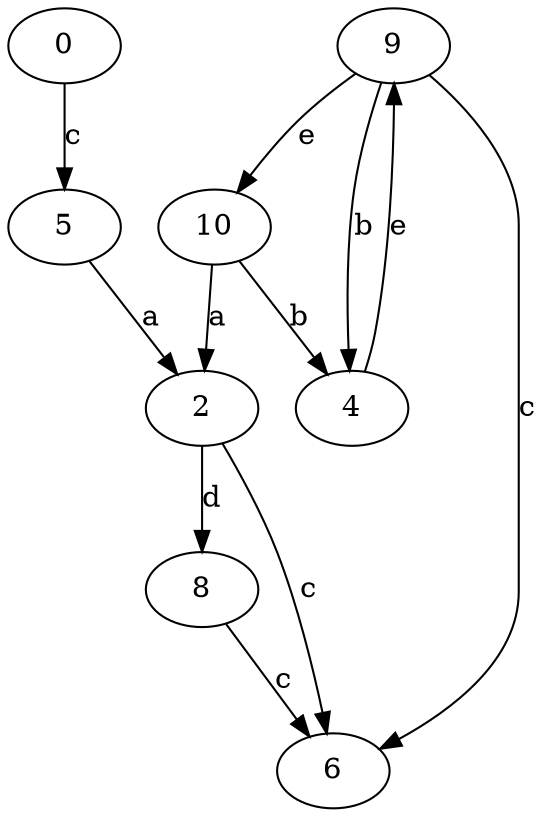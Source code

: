strict digraph  {
0;
2;
4;
5;
6;
8;
9;
10;
0 -> 5  [label=c];
2 -> 6  [label=c];
2 -> 8  [label=d];
4 -> 9  [label=e];
5 -> 2  [label=a];
8 -> 6  [label=c];
9 -> 4  [label=b];
9 -> 6  [label=c];
9 -> 10  [label=e];
10 -> 2  [label=a];
10 -> 4  [label=b];
}
